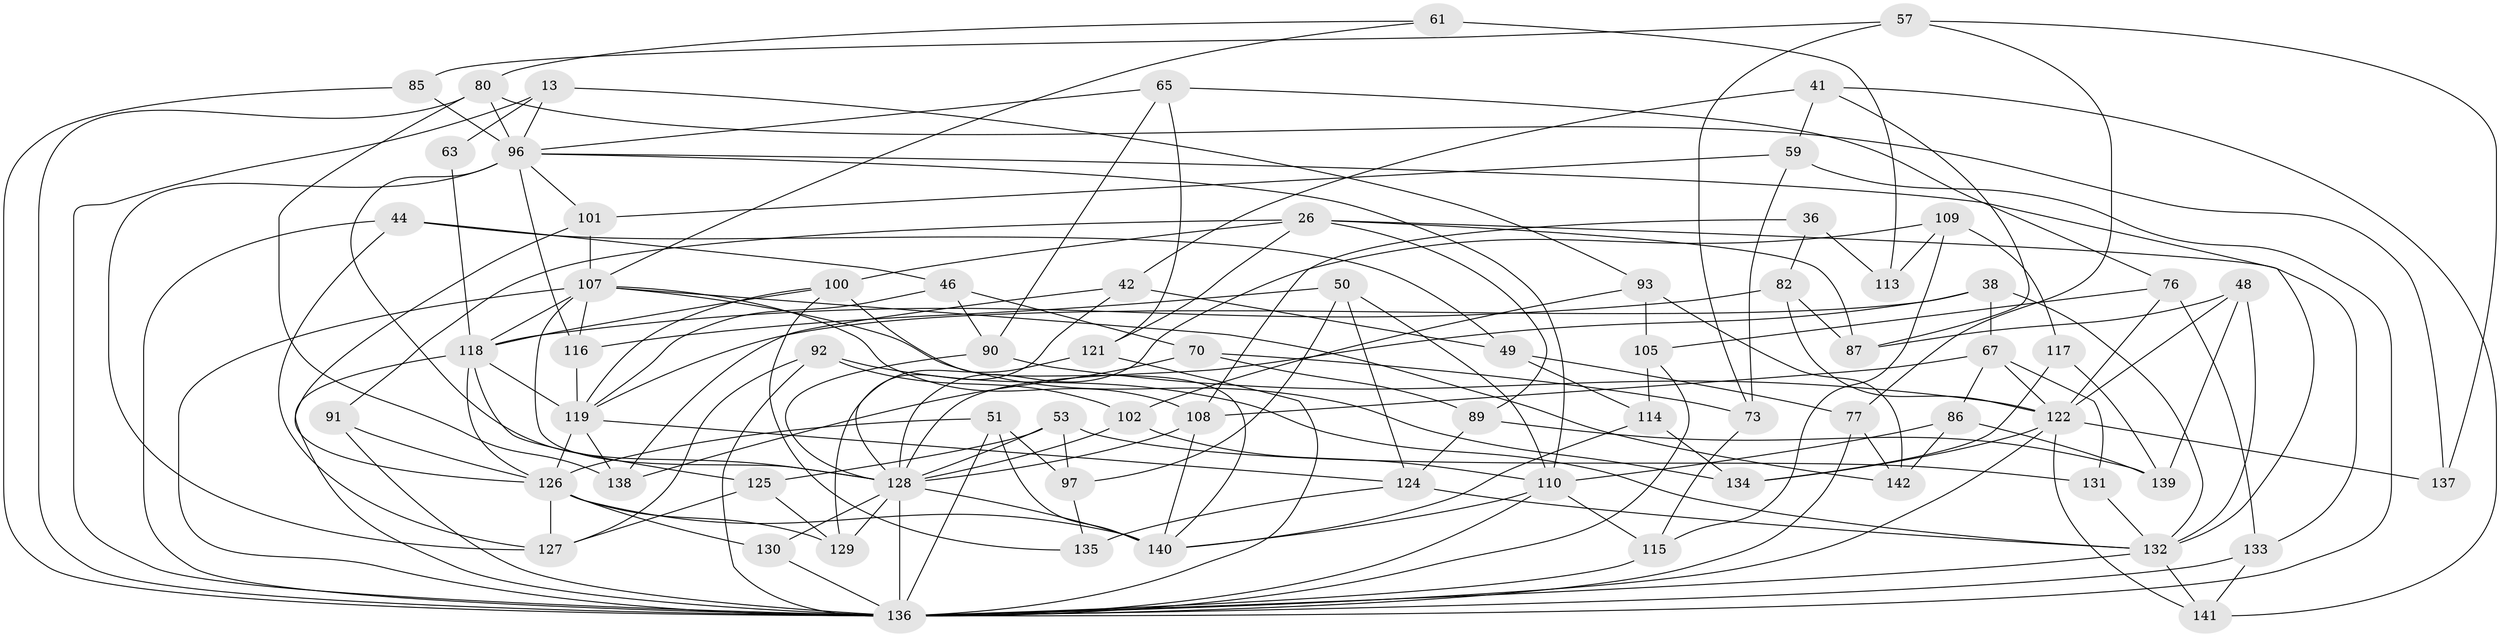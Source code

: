 // original degree distribution, {4: 1.0}
// Generated by graph-tools (version 1.1) at 2025/58/03/09/25 04:58:00]
// undirected, 71 vertices, 172 edges
graph export_dot {
graph [start="1"]
  node [color=gray90,style=filled];
  13 [super="+7"];
  26 [super="+8+9"];
  36;
  38;
  41;
  42;
  44;
  46;
  48;
  49;
  50;
  51;
  53;
  57;
  59;
  61;
  63;
  65;
  67 [super="+23"];
  70;
  73;
  76;
  77;
  80 [super="+43"];
  82;
  85;
  86;
  87;
  89;
  90;
  91;
  92;
  93;
  96 [super="+4+64+56"];
  97;
  100 [super="+52"];
  101 [super="+79"];
  102;
  105;
  107 [super="+103"];
  108 [super="+37"];
  109 [super="+16"];
  110 [super="+81"];
  113 [super="+18"];
  114;
  115 [super="+40"];
  116 [super="+95"];
  117;
  118 [super="+3+104+94"];
  119 [super="+19+58+106"];
  121;
  122 [super="+21+68+28"];
  124 [super="+32"];
  125;
  126 [super="+24+66"];
  127 [super="+75"];
  128 [super="+34+99+120"];
  129;
  130;
  131;
  132 [super="+17+25+98"];
  133 [super="+60"];
  134;
  135;
  136 [super="+112+111+88"];
  137;
  138;
  139;
  140 [super="+123"];
  141 [super="+39"];
  142;
  13 -- 63 [weight=2];
  13 -- 93;
  13 -- 96;
  13 -- 136 [weight=2];
  26 -- 89;
  26 -- 121;
  26 -- 87;
  26 -- 91;
  26 -- 100 [weight=2];
  26 -- 133 [weight=2];
  36 -- 113 [weight=2];
  36 -- 82;
  36 -- 108;
  38 -- 132;
  38 -- 119;
  38 -- 67;
  38 -- 128;
  41 -- 42;
  41 -- 59;
  41 -- 87;
  41 -- 141;
  42 -- 49;
  42 -- 138;
  42 -- 128;
  44 -- 127;
  44 -- 46;
  44 -- 49;
  44 -- 136;
  46 -- 90;
  46 -- 70;
  46 -- 119;
  48 -- 87;
  48 -- 139;
  48 -- 132;
  48 -- 122;
  49 -- 114;
  49 -- 77;
  50 -- 124;
  50 -- 97;
  50 -- 110;
  50 -- 116;
  51 -- 97;
  51 -- 126;
  51 -- 136;
  51 -- 140;
  53 -- 131;
  53 -- 125;
  53 -- 97;
  53 -- 128;
  57 -- 73;
  57 -- 77;
  57 -- 137;
  57 -- 85;
  59 -- 73;
  59 -- 101;
  59 -- 136;
  61 -- 113 [weight=2];
  61 -- 80;
  61 -- 107;
  63 -- 118 [weight=2];
  65 -- 76;
  65 -- 90;
  65 -- 121;
  65 -- 96;
  67 -- 131;
  67 -- 86;
  67 -- 108 [weight=2];
  67 -- 122;
  70 -- 138;
  70 -- 73;
  70 -- 89;
  73 -- 115;
  76 -- 105;
  76 -- 133;
  76 -- 122;
  77 -- 142;
  77 -- 136;
  80 -- 137 [weight=2];
  80 -- 138;
  80 -- 96;
  80 -- 136;
  82 -- 118;
  82 -- 87;
  82 -- 122;
  85 -- 136;
  85 -- 96 [weight=2];
  86 -- 139;
  86 -- 142;
  86 -- 110;
  89 -- 139;
  89 -- 124;
  90 -- 122;
  90 -- 128;
  91 -- 126 [weight=2];
  91 -- 136;
  92 -- 127;
  92 -- 102;
  92 -- 132;
  92 -- 136;
  93 -- 105;
  93 -- 142;
  93 -- 102;
  96 -- 128 [weight=2];
  96 -- 116;
  96 -- 101;
  96 -- 127;
  96 -- 110;
  96 -- 132;
  97 -- 135;
  100 -- 135;
  100 -- 118;
  100 -- 119;
  100 -- 140;
  101 -- 126;
  101 -- 107 [weight=3];
  102 -- 110;
  102 -- 128;
  105 -- 114;
  105 -- 136;
  107 -- 118 [weight=4];
  107 -- 116;
  107 -- 134;
  107 -- 136 [weight=3];
  107 -- 108;
  107 -- 142;
  107 -- 128;
  108 -- 128;
  108 -- 140;
  109 -- 113 [weight=2];
  109 -- 117 [weight=2];
  109 -- 115;
  109 -- 128;
  110 -- 115 [weight=3];
  110 -- 136 [weight=2];
  110 -- 140;
  114 -- 134;
  114 -- 140;
  115 -- 136;
  116 -- 119 [weight=3];
  117 -- 134;
  117 -- 139;
  118 -- 125;
  118 -- 126;
  118 -- 119 [weight=3];
  118 -- 136;
  119 -- 124;
  119 -- 126;
  119 -- 138;
  121 -- 129;
  121 -- 136;
  122 -- 141;
  122 -- 137;
  122 -- 134;
  122 -- 136 [weight=2];
  124 -- 135 [weight=2];
  124 -- 132;
  125 -- 129;
  125 -- 127;
  126 -- 130 [weight=2];
  126 -- 129;
  126 -- 127 [weight=2];
  126 -- 140;
  128 -- 129;
  128 -- 136 [weight=6];
  128 -- 130;
  128 -- 140 [weight=2];
  130 -- 136;
  131 -- 132 [weight=2];
  132 -- 136;
  132 -- 141 [weight=2];
  133 -- 141 [weight=2];
  133 -- 136;
}
